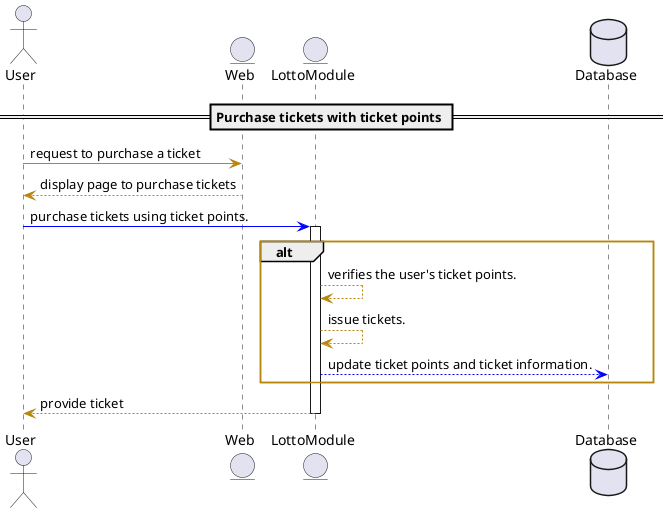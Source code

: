 @startuml
!define RECTANGLE_CLASS
!define RECTANGLE_BLUE Class<<BLUE>>

skinparam shadowing false
skinparam backgroundColor #FFFFFF
skinparam ArrowColor #0000FF
skinparam activity {
    BackgroundColor<<BLUE>> #ADD8E6
    BorderColor<<BLUE>> #00008B
    FontColor<<BLUE>> #00008B
    FontSize 12
}
skinparam class {
    BackgroundColor #FEFECE
    BorderColor #B8860B
    ArrowColor #B8860B
    FontSize 12
    FontName Arial
}
skinparam usecase {
    BackgroundColor #FFFFA3
    BorderColor #FFA500
    FontSize 12
    FontName Arial
}
skinparam package {
    BackgroundColor #FFFFFF
    BorderColor #B8860B
    FontSize 12
    FontName Arial
}
skinparam participant {
    BackgroundColor #B0E0E6
    BorderColor #4682B4
    FontSize 12
    FontName Arial
}

actor User
entity Web
entity LottoModule
database Database



== Purchase tickets with ticket points ==

User -> Web: request to purchase a ticket
Web --> User: display page to purchase tickets

User -[#0000FF]> LottoModule: purchase tickets using ticket points.

alt
    activate LottoModule
    LottoModule --> LottoModule: verifies the user's ticket points.
    LottoModule --> LottoModule: issue tickets.
    LottoModule -[#0000FF]-> Database: update ticket points and ticket information.
end
LottoModule --> User: provide ticket
deactivate LottoModule


@enduml
